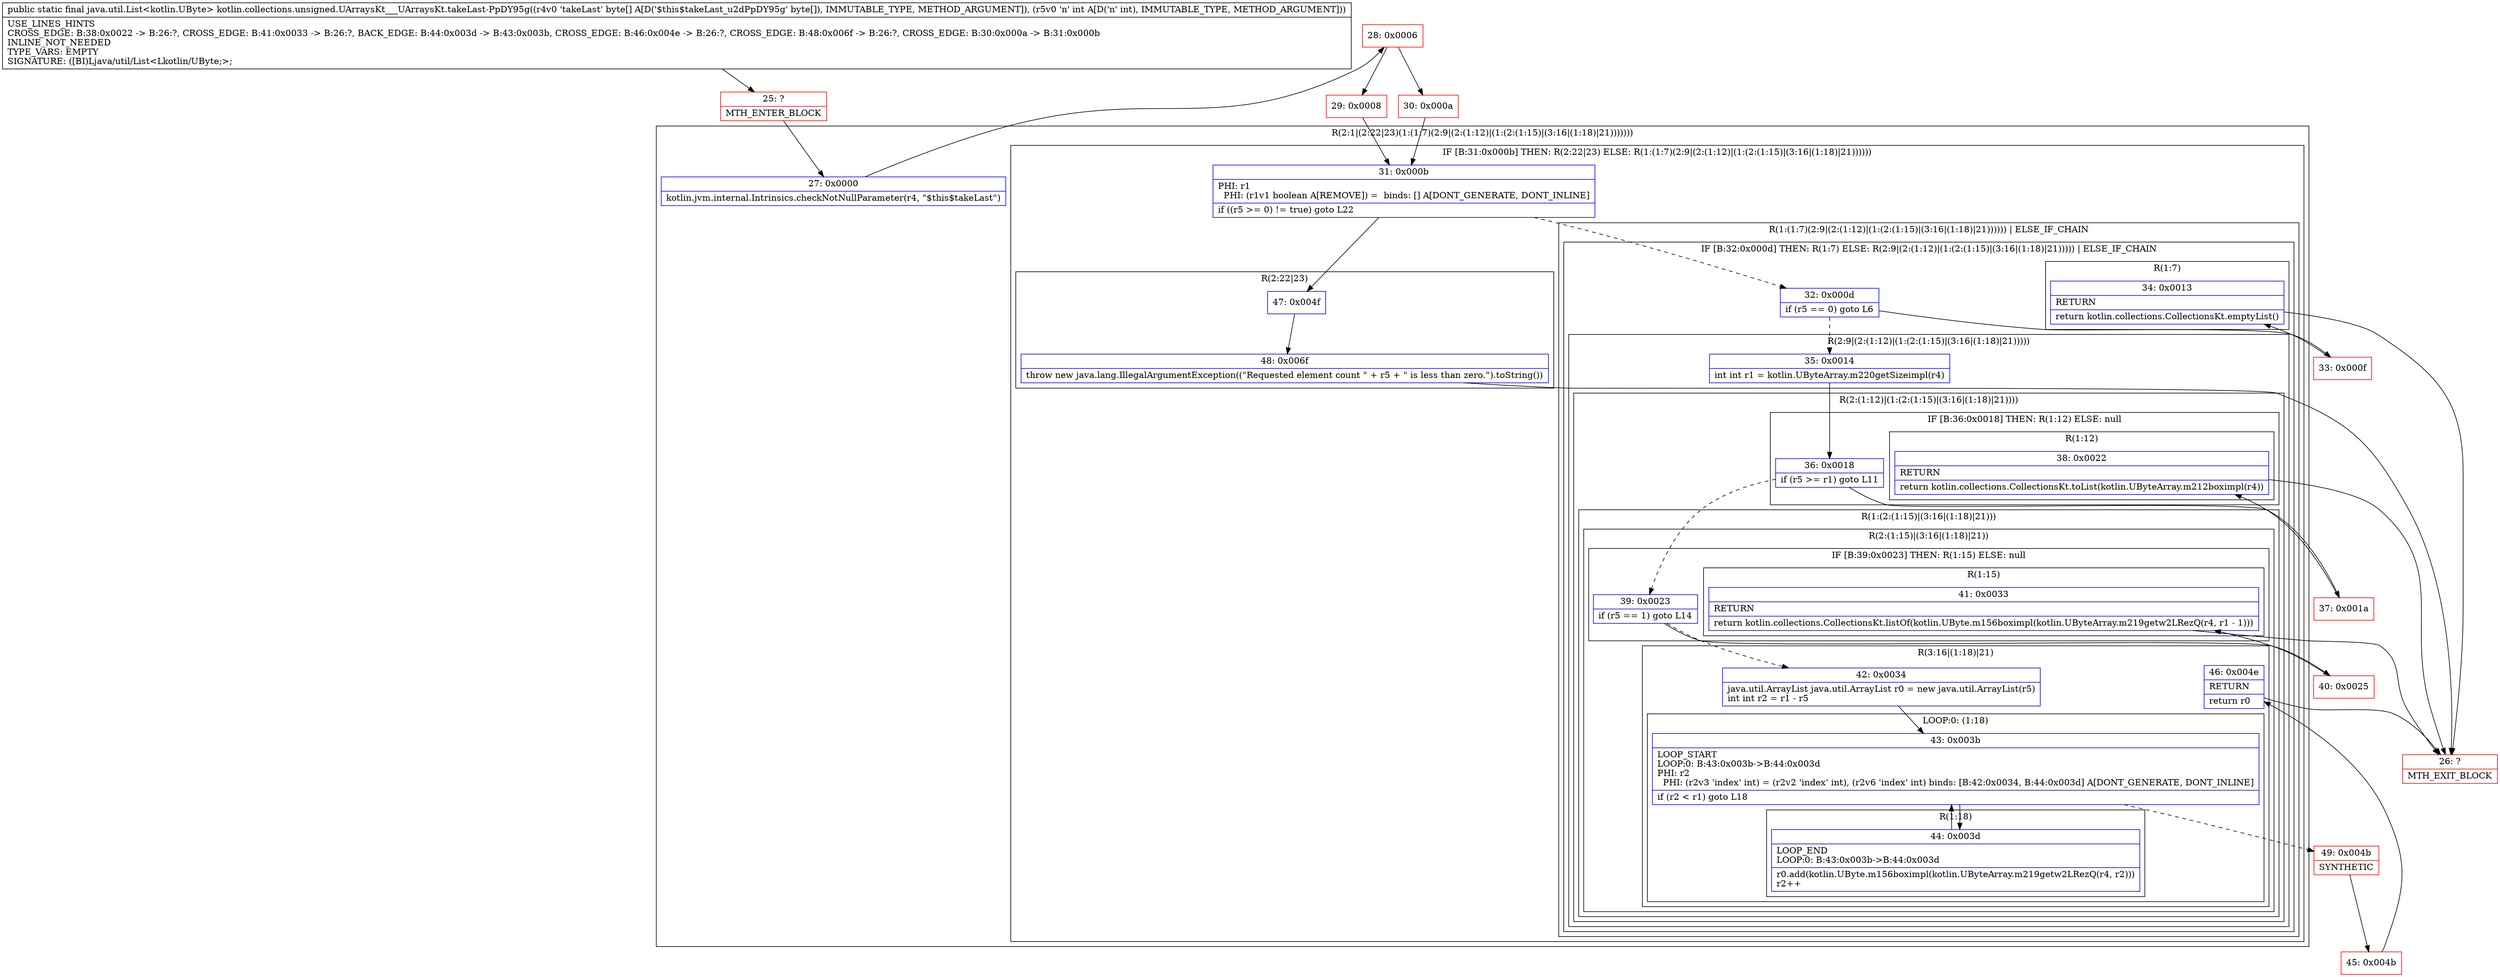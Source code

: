 digraph "CFG forkotlin.collections.unsigned.UArraysKt___UArraysKt.takeLast\-PpDY95g([BI)Ljava\/util\/List;" {
subgraph cluster_Region_108212637 {
label = "R(2:1|(2:22|23)(1:(1:7)(2:9|(2:(1:12)|(1:(2:(1:15)|(3:16|(1:18)|21)))))))";
node [shape=record,color=blue];
Node_27 [shape=record,label="{27\:\ 0x0000|kotlin.jvm.internal.Intrinsics.checkNotNullParameter(r4, \"$this$takeLast\")\l}"];
subgraph cluster_IfRegion_818193026 {
label = "IF [B:31:0x000b] THEN: R(2:22|23) ELSE: R(1:(1:7)(2:9|(2:(1:12)|(1:(2:(1:15)|(3:16|(1:18)|21))))))";
node [shape=record,color=blue];
Node_31 [shape=record,label="{31\:\ 0x000b|PHI: r1 \l  PHI: (r1v1 boolean A[REMOVE]) =  binds: [] A[DONT_GENERATE, DONT_INLINE]\l|if ((r5 \>= 0) != true) goto L22\l}"];
subgraph cluster_Region_1202419471 {
label = "R(2:22|23)";
node [shape=record,color=blue];
Node_47 [shape=record,label="{47\:\ 0x004f}"];
Node_48 [shape=record,label="{48\:\ 0x006f|throw new java.lang.IllegalArgumentException((\"Requested element count \" + r5 + \" is less than zero.\").toString())\l}"];
}
subgraph cluster_Region_1707471323 {
label = "R(1:(1:7)(2:9|(2:(1:12)|(1:(2:(1:15)|(3:16|(1:18)|21)))))) | ELSE_IF_CHAIN\l";
node [shape=record,color=blue];
subgraph cluster_IfRegion_2049297191 {
label = "IF [B:32:0x000d] THEN: R(1:7) ELSE: R(2:9|(2:(1:12)|(1:(2:(1:15)|(3:16|(1:18)|21))))) | ELSE_IF_CHAIN\l";
node [shape=record,color=blue];
Node_32 [shape=record,label="{32\:\ 0x000d|if (r5 == 0) goto L6\l}"];
subgraph cluster_Region_1868609107 {
label = "R(1:7)";
node [shape=record,color=blue];
Node_34 [shape=record,label="{34\:\ 0x0013|RETURN\l|return kotlin.collections.CollectionsKt.emptyList()\l}"];
}
subgraph cluster_Region_1162670125 {
label = "R(2:9|(2:(1:12)|(1:(2:(1:15)|(3:16|(1:18)|21)))))";
node [shape=record,color=blue];
Node_35 [shape=record,label="{35\:\ 0x0014|int int r1 = kotlin.UByteArray.m220getSizeimpl(r4)\l}"];
subgraph cluster_Region_1936697279 {
label = "R(2:(1:12)|(1:(2:(1:15)|(3:16|(1:18)|21))))";
node [shape=record,color=blue];
subgraph cluster_IfRegion_1709935419 {
label = "IF [B:36:0x0018] THEN: R(1:12) ELSE: null";
node [shape=record,color=blue];
Node_36 [shape=record,label="{36\:\ 0x0018|if (r5 \>= r1) goto L11\l}"];
subgraph cluster_Region_971950880 {
label = "R(1:12)";
node [shape=record,color=blue];
Node_38 [shape=record,label="{38\:\ 0x0022|RETURN\l|return kotlin.collections.CollectionsKt.toList(kotlin.UByteArray.m212boximpl(r4))\l}"];
}
}
subgraph cluster_Region_1833325513 {
label = "R(1:(2:(1:15)|(3:16|(1:18)|21)))";
node [shape=record,color=blue];
subgraph cluster_Region_134128156 {
label = "R(2:(1:15)|(3:16|(1:18)|21))";
node [shape=record,color=blue];
subgraph cluster_IfRegion_161656579 {
label = "IF [B:39:0x0023] THEN: R(1:15) ELSE: null";
node [shape=record,color=blue];
Node_39 [shape=record,label="{39\:\ 0x0023|if (r5 == 1) goto L14\l}"];
subgraph cluster_Region_682913943 {
label = "R(1:15)";
node [shape=record,color=blue];
Node_41 [shape=record,label="{41\:\ 0x0033|RETURN\l|return kotlin.collections.CollectionsKt.listOf(kotlin.UByte.m156boximpl(kotlin.UByteArray.m219getw2LRezQ(r4, r1 \- 1)))\l}"];
}
}
subgraph cluster_Region_1134363777 {
label = "R(3:16|(1:18)|21)";
node [shape=record,color=blue];
Node_42 [shape=record,label="{42\:\ 0x0034|java.util.ArrayList java.util.ArrayList r0 = new java.util.ArrayList(r5)\lint int r2 = r1 \- r5\l}"];
subgraph cluster_LoopRegion_1643268423 {
label = "LOOP:0: (1:18)";
node [shape=record,color=blue];
Node_43 [shape=record,label="{43\:\ 0x003b|LOOP_START\lLOOP:0: B:43:0x003b\-\>B:44:0x003d\lPHI: r2 \l  PHI: (r2v3 'index' int) = (r2v2 'index' int), (r2v6 'index' int) binds: [B:42:0x0034, B:44:0x003d] A[DONT_GENERATE, DONT_INLINE]\l|if (r2 \< r1) goto L18\l}"];
subgraph cluster_Region_1492755473 {
label = "R(1:18)";
node [shape=record,color=blue];
Node_44 [shape=record,label="{44\:\ 0x003d|LOOP_END\lLOOP:0: B:43:0x003b\-\>B:44:0x003d\l|r0.add(kotlin.UByte.m156boximpl(kotlin.UByteArray.m219getw2LRezQ(r4, r2)))\lr2++\l}"];
}
}
Node_46 [shape=record,label="{46\:\ 0x004e|RETURN\l|return r0\l}"];
}
}
}
}
}
}
}
}
}
Node_25 [shape=record,color=red,label="{25\:\ ?|MTH_ENTER_BLOCK\l}"];
Node_28 [shape=record,color=red,label="{28\:\ 0x0006}"];
Node_29 [shape=record,color=red,label="{29\:\ 0x0008}"];
Node_33 [shape=record,color=red,label="{33\:\ 0x000f}"];
Node_26 [shape=record,color=red,label="{26\:\ ?|MTH_EXIT_BLOCK\l}"];
Node_37 [shape=record,color=red,label="{37\:\ 0x001a}"];
Node_40 [shape=record,color=red,label="{40\:\ 0x0025}"];
Node_49 [shape=record,color=red,label="{49\:\ 0x004b|SYNTHETIC\l}"];
Node_45 [shape=record,color=red,label="{45\:\ 0x004b}"];
Node_30 [shape=record,color=red,label="{30\:\ 0x000a}"];
MethodNode[shape=record,label="{public static final java.util.List\<kotlin.UByte\> kotlin.collections.unsigned.UArraysKt___UArraysKt.takeLast\-PpDY95g((r4v0 'takeLast' byte[] A[D('$this$takeLast_u2dPpDY95g' byte[]), IMMUTABLE_TYPE, METHOD_ARGUMENT]), (r5v0 'n' int A[D('n' int), IMMUTABLE_TYPE, METHOD_ARGUMENT]))  | USE_LINES_HINTS\lCROSS_EDGE: B:38:0x0022 \-\> B:26:?, CROSS_EDGE: B:41:0x0033 \-\> B:26:?, BACK_EDGE: B:44:0x003d \-\> B:43:0x003b, CROSS_EDGE: B:46:0x004e \-\> B:26:?, CROSS_EDGE: B:48:0x006f \-\> B:26:?, CROSS_EDGE: B:30:0x000a \-\> B:31:0x000b\lINLINE_NOT_NEEDED\lTYPE_VARS: EMPTY\lSIGNATURE: ([BI)Ljava\/util\/List\<Lkotlin\/UByte;\>;\l}"];
MethodNode -> Node_25;Node_27 -> Node_28;
Node_31 -> Node_32[style=dashed];
Node_31 -> Node_47;
Node_47 -> Node_48;
Node_48 -> Node_26;
Node_32 -> Node_33;
Node_32 -> Node_35[style=dashed];
Node_34 -> Node_26;
Node_35 -> Node_36;
Node_36 -> Node_37;
Node_36 -> Node_39[style=dashed];
Node_38 -> Node_26;
Node_39 -> Node_40;
Node_39 -> Node_42[style=dashed];
Node_41 -> Node_26;
Node_42 -> Node_43;
Node_43 -> Node_44;
Node_43 -> Node_49[style=dashed];
Node_44 -> Node_43;
Node_46 -> Node_26;
Node_25 -> Node_27;
Node_28 -> Node_29;
Node_28 -> Node_30;
Node_29 -> Node_31;
Node_33 -> Node_34;
Node_37 -> Node_38;
Node_40 -> Node_41;
Node_49 -> Node_45;
Node_45 -> Node_46;
Node_30 -> Node_31;
}

